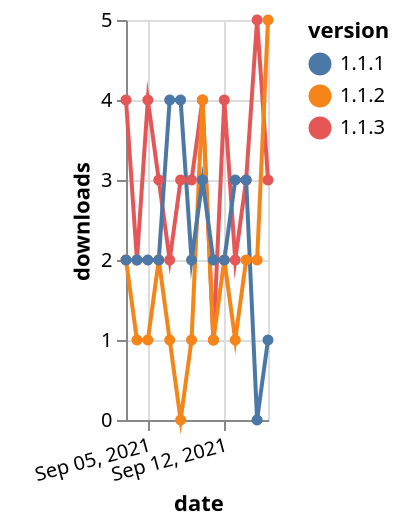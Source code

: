 {"$schema": "https://vega.github.io/schema/vega-lite/v5.json", "description": "A simple bar chart with embedded data.", "data": {"values": [{"date": "2021-09-03", "total": 151, "delta": 4, "version": "1.1.3"}, {"date": "2021-09-04", "total": 153, "delta": 2, "version": "1.1.3"}, {"date": "2021-09-05", "total": 157, "delta": 4, "version": "1.1.3"}, {"date": "2021-09-06", "total": 160, "delta": 3, "version": "1.1.3"}, {"date": "2021-09-07", "total": 162, "delta": 2, "version": "1.1.3"}, {"date": "2021-09-08", "total": 165, "delta": 3, "version": "1.1.3"}, {"date": "2021-09-09", "total": 168, "delta": 3, "version": "1.1.3"}, {"date": "2021-09-10", "total": 172, "delta": 4, "version": "1.1.3"}, {"date": "2021-09-11", "total": 173, "delta": 1, "version": "1.1.3"}, {"date": "2021-09-12", "total": 177, "delta": 4, "version": "1.1.3"}, {"date": "2021-09-13", "total": 179, "delta": 2, "version": "1.1.3"}, {"date": "2021-09-14", "total": 182, "delta": 3, "version": "1.1.3"}, {"date": "2021-09-15", "total": 187, "delta": 5, "version": "1.1.3"}, {"date": "2021-09-16", "total": 190, "delta": 3, "version": "1.1.3"}, {"date": "2021-09-03", "total": 1705, "delta": 2, "version": "1.1.2"}, {"date": "2021-09-04", "total": 1706, "delta": 1, "version": "1.1.2"}, {"date": "2021-09-05", "total": 1707, "delta": 1, "version": "1.1.2"}, {"date": "2021-09-06", "total": 1709, "delta": 2, "version": "1.1.2"}, {"date": "2021-09-07", "total": 1710, "delta": 1, "version": "1.1.2"}, {"date": "2021-09-08", "total": 1710, "delta": 0, "version": "1.1.2"}, {"date": "2021-09-09", "total": 1711, "delta": 1, "version": "1.1.2"}, {"date": "2021-09-10", "total": 1715, "delta": 4, "version": "1.1.2"}, {"date": "2021-09-11", "total": 1716, "delta": 1, "version": "1.1.2"}, {"date": "2021-09-12", "total": 1718, "delta": 2, "version": "1.1.2"}, {"date": "2021-09-13", "total": 1719, "delta": 1, "version": "1.1.2"}, {"date": "2021-09-14", "total": 1721, "delta": 2, "version": "1.1.2"}, {"date": "2021-09-15", "total": 1723, "delta": 2, "version": "1.1.2"}, {"date": "2021-09-16", "total": 1728, "delta": 5, "version": "1.1.2"}, {"date": "2021-09-03", "total": 3858, "delta": 2, "version": "1.1.1"}, {"date": "2021-09-04", "total": 3860, "delta": 2, "version": "1.1.1"}, {"date": "2021-09-05", "total": 3862, "delta": 2, "version": "1.1.1"}, {"date": "2021-09-06", "total": 3864, "delta": 2, "version": "1.1.1"}, {"date": "2021-09-07", "total": 3868, "delta": 4, "version": "1.1.1"}, {"date": "2021-09-08", "total": 3872, "delta": 4, "version": "1.1.1"}, {"date": "2021-09-09", "total": 3874, "delta": 2, "version": "1.1.1"}, {"date": "2021-09-10", "total": 3877, "delta": 3, "version": "1.1.1"}, {"date": "2021-09-11", "total": 3879, "delta": 2, "version": "1.1.1"}, {"date": "2021-09-12", "total": 3881, "delta": 2, "version": "1.1.1"}, {"date": "2021-09-13", "total": 3884, "delta": 3, "version": "1.1.1"}, {"date": "2021-09-14", "total": 3887, "delta": 3, "version": "1.1.1"}, {"date": "2021-09-15", "total": 3887, "delta": 0, "version": "1.1.1"}, {"date": "2021-09-16", "total": 3888, "delta": 1, "version": "1.1.1"}]}, "width": "container", "mark": {"type": "line", "point": {"filled": true}}, "encoding": {"x": {"field": "date", "type": "temporal", "timeUnit": "yearmonthdate", "title": "date", "axis": {"labelAngle": -15}}, "y": {"field": "delta", "type": "quantitative", "title": "downloads"}, "color": {"field": "version", "type": "nominal"}, "tooltip": {"field": "delta"}}}
